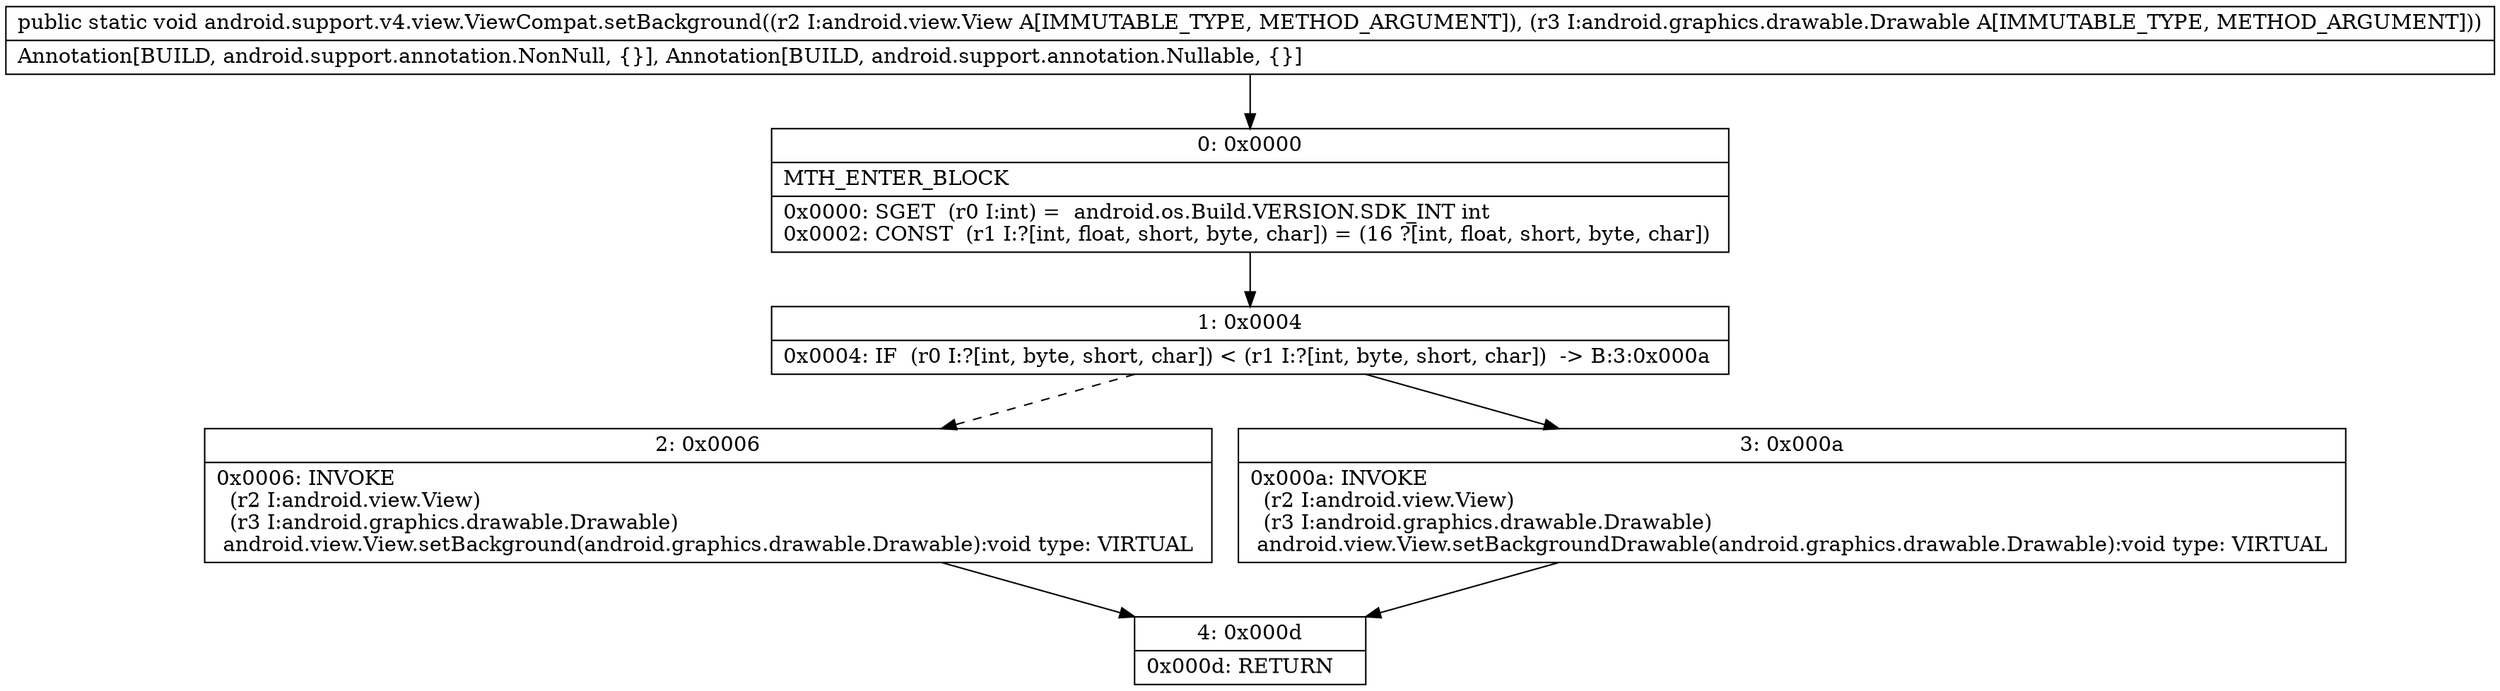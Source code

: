 digraph "CFG forandroid.support.v4.view.ViewCompat.setBackground(Landroid\/view\/View;Landroid\/graphics\/drawable\/Drawable;)V" {
Node_0 [shape=record,label="{0\:\ 0x0000|MTH_ENTER_BLOCK\l|0x0000: SGET  (r0 I:int) =  android.os.Build.VERSION.SDK_INT int \l0x0002: CONST  (r1 I:?[int, float, short, byte, char]) = (16 ?[int, float, short, byte, char]) \l}"];
Node_1 [shape=record,label="{1\:\ 0x0004|0x0004: IF  (r0 I:?[int, byte, short, char]) \< (r1 I:?[int, byte, short, char])  \-\> B:3:0x000a \l}"];
Node_2 [shape=record,label="{2\:\ 0x0006|0x0006: INVOKE  \l  (r2 I:android.view.View)\l  (r3 I:android.graphics.drawable.Drawable)\l android.view.View.setBackground(android.graphics.drawable.Drawable):void type: VIRTUAL \l}"];
Node_3 [shape=record,label="{3\:\ 0x000a|0x000a: INVOKE  \l  (r2 I:android.view.View)\l  (r3 I:android.graphics.drawable.Drawable)\l android.view.View.setBackgroundDrawable(android.graphics.drawable.Drawable):void type: VIRTUAL \l}"];
Node_4 [shape=record,label="{4\:\ 0x000d|0x000d: RETURN   \l}"];
MethodNode[shape=record,label="{public static void android.support.v4.view.ViewCompat.setBackground((r2 I:android.view.View A[IMMUTABLE_TYPE, METHOD_ARGUMENT]), (r3 I:android.graphics.drawable.Drawable A[IMMUTABLE_TYPE, METHOD_ARGUMENT]))  | Annotation[BUILD, android.support.annotation.NonNull, \{\}], Annotation[BUILD, android.support.annotation.Nullable, \{\}]\l}"];
MethodNode -> Node_0;
Node_0 -> Node_1;
Node_1 -> Node_2[style=dashed];
Node_1 -> Node_3;
Node_2 -> Node_4;
Node_3 -> Node_4;
}

